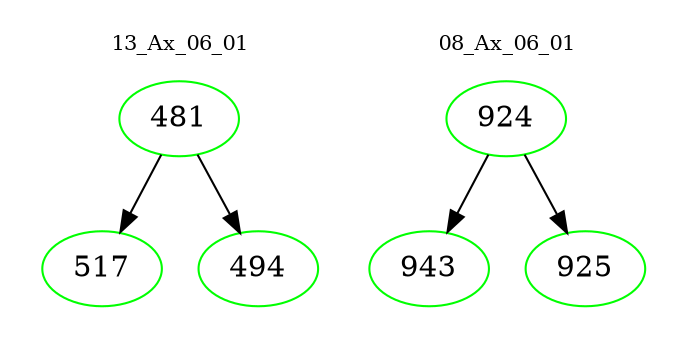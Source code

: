 digraph{
subgraph cluster_0 {
color = white
label = "13_Ax_06_01";
fontsize=10;
T0_481 [label="481", color="green"]
T0_481 -> T0_517 [color="black"]
T0_517 [label="517", color="green"]
T0_481 -> T0_494 [color="black"]
T0_494 [label="494", color="green"]
}
subgraph cluster_1 {
color = white
label = "08_Ax_06_01";
fontsize=10;
T1_924 [label="924", color="green"]
T1_924 -> T1_943 [color="black"]
T1_943 [label="943", color="green"]
T1_924 -> T1_925 [color="black"]
T1_925 [label="925", color="green"]
}
}
